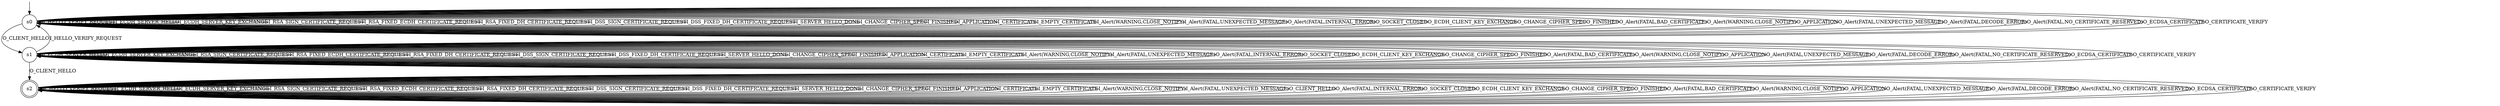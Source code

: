 digraph g {

	s0 [shape="circle" label="s0"];
	s1 [shape="circle" label="s1"];
	s2 [shape="doublecircle" label="s2"];
	s0 -> s0 [label="I_HELLO_VERIFY_REQUEST"];
	s0 -> s0 [label="I_ECDH_SERVER_HELLO"];
	s0 -> s0 [label="I_ECDH_SERVER_KEY_EXCHANGE"];
	s0 -> s0 [label="I_RSA_SIGN_CERTIFICATE_REQUEST"];
	s0 -> s0 [label="I_RSA_FIXED_ECDH_CERTIFICATE_REQUEST"];
	s0 -> s0 [label="I_RSA_FIXED_DH_CERTIFICATE_REQUEST"];
	s0 -> s0 [label="I_DSS_SIGN_CERTIFICATE_REQUEST"];
	s0 -> s0 [label="I_DSS_FIXED_DH_CERTIFICATE_REQUEST"];
	s0 -> s0 [label="I_SERVER_HELLO_DONE"];
	s0 -> s0 [label="I_CHANGE_CIPHER_SPEC"];
	s0 -> s0 [label="I_FINISHED"];
	s0 -> s0 [label="I_APPLICATION"];
	s0 -> s0 [label="I_CERTIFICATE"];
	s0 -> s0 [label="I_EMPTY_CERTIFICATE"];
	s0 -> s0 [label="I_Alert(WARNING,CLOSE_NOTIFY)"];
	s0 -> s0 [label="I_Alert(FATAL,UNEXPECTED_MESSAGE)"];
	s0 -> s1 [label="O_CLIENT_HELLO"];
	s0 -> s0 [label="O_Alert(FATAL,INTERNAL_ERROR)"];
	s0 -> s0 [label="O_SOCKET_CLOSED"];
	s0 -> s0 [label="O_ECDH_CLIENT_KEY_EXCHANGE"];
	s0 -> s0 [label="O_CHANGE_CIPHER_SPEC"];
	s0 -> s0 [label="O_FINISHED"];
	s0 -> s0 [label="O_Alert(FATAL,BAD_CERTIFICATE)"];
	s0 -> s0 [label="O_Alert(WARNING,CLOSE_NOTIFY)"];
	s0 -> s0 [label="O_APPLICATION"];
	s0 -> s0 [label="O_Alert(FATAL,UNEXPECTED_MESSAGE)"];
	s0 -> s0 [label="O_Alert(FATAL,DECODE_ERROR)"];
	s0 -> s0 [label="O_Alert(FATAL,NO_CERTIFICATE_RESERVED)"];
	s0 -> s0 [label="O_ECDSA_CERTIFICATE"];
	s0 -> s0 [label="O_CERTIFICATE_VERIFY"];
	s1 -> s0 [label="I_HELLO_VERIFY_REQUEST"];
	s1 -> s1 [label="I_ECDH_SERVER_HELLO"];
	s1 -> s1 [label="I_ECDH_SERVER_KEY_EXCHANGE"];
	s1 -> s1 [label="I_RSA_SIGN_CERTIFICATE_REQUEST"];
	s1 -> s1 [label="I_RSA_FIXED_ECDH_CERTIFICATE_REQUEST"];
	s1 -> s1 [label="I_RSA_FIXED_DH_CERTIFICATE_REQUEST"];
	s1 -> s1 [label="I_DSS_SIGN_CERTIFICATE_REQUEST"];
	s1 -> s1 [label="I_DSS_FIXED_DH_CERTIFICATE_REQUEST"];
	s1 -> s1 [label="I_SERVER_HELLO_DONE"];
	s1 -> s1 [label="I_CHANGE_CIPHER_SPEC"];
	s1 -> s1 [label="I_FINISHED"];
	s1 -> s1 [label="I_APPLICATION"];
	s1 -> s1 [label="I_CERTIFICATE"];
	s1 -> s1 [label="I_EMPTY_CERTIFICATE"];
	s1 -> s1 [label="I_Alert(WARNING,CLOSE_NOTIFY)"];
	s1 -> s1 [label="I_Alert(FATAL,UNEXPECTED_MESSAGE)"];
	s1 -> s2 [label="O_CLIENT_HELLO"];
	s1 -> s1 [label="O_Alert(FATAL,INTERNAL_ERROR)"];
	s1 -> s1 [label="O_SOCKET_CLOSED"];
	s1 -> s1 [label="O_ECDH_CLIENT_KEY_EXCHANGE"];
	s1 -> s1 [label="O_CHANGE_CIPHER_SPEC"];
	s1 -> s1 [label="O_FINISHED"];
	s1 -> s1 [label="O_Alert(FATAL,BAD_CERTIFICATE)"];
	s1 -> s1 [label="O_Alert(WARNING,CLOSE_NOTIFY)"];
	s1 -> s1 [label="O_APPLICATION"];
	s1 -> s1 [label="O_Alert(FATAL,UNEXPECTED_MESSAGE)"];
	s1 -> s1 [label="O_Alert(FATAL,DECODE_ERROR)"];
	s1 -> s1 [label="O_Alert(FATAL,NO_CERTIFICATE_RESERVED)"];
	s1 -> s1 [label="O_ECDSA_CERTIFICATE"];
	s1 -> s1 [label="O_CERTIFICATE_VERIFY"];
	s2 -> s2 [label="I_HELLO_VERIFY_REQUEST"];
	s2 -> s2 [label="I_ECDH_SERVER_HELLO"];
	s2 -> s2 [label="I_ECDH_SERVER_KEY_EXCHANGE"];
	s2 -> s2 [label="I_RSA_SIGN_CERTIFICATE_REQUEST"];
	s2 -> s2 [label="I_RSA_FIXED_ECDH_CERTIFICATE_REQUEST"];
	s2 -> s2 [label="I_RSA_FIXED_DH_CERTIFICATE_REQUEST"];
	s2 -> s2 [label="I_DSS_SIGN_CERTIFICATE_REQUEST"];
	s2 -> s2 [label="I_DSS_FIXED_DH_CERTIFICATE_REQUEST"];
	s2 -> s2 [label="I_SERVER_HELLO_DONE"];
	s2 -> s2 [label="I_CHANGE_CIPHER_SPEC"];
	s2 -> s2 [label="I_FINISHED"];
	s2 -> s2 [label="I_APPLICATION"];
	s2 -> s2 [label="I_CERTIFICATE"];
	s2 -> s2 [label="I_EMPTY_CERTIFICATE"];
	s2 -> s2 [label="I_Alert(WARNING,CLOSE_NOTIFY)"];
	s2 -> s2 [label="I_Alert(FATAL,UNEXPECTED_MESSAGE)"];
	s2 -> s2 [label="O_CLIENT_HELLO"];
	s2 -> s2 [label="O_Alert(FATAL,INTERNAL_ERROR)"];
	s2 -> s2 [label="O_SOCKET_CLOSED"];
	s2 -> s2 [label="O_ECDH_CLIENT_KEY_EXCHANGE"];
	s2 -> s2 [label="O_CHANGE_CIPHER_SPEC"];
	s2 -> s2 [label="O_FINISHED"];
	s2 -> s2 [label="O_Alert(FATAL,BAD_CERTIFICATE)"];
	s2 -> s2 [label="O_Alert(WARNING,CLOSE_NOTIFY)"];
	s2 -> s2 [label="O_APPLICATION"];
	s2 -> s2 [label="O_Alert(FATAL,UNEXPECTED_MESSAGE)"];
	s2 -> s2 [label="O_Alert(FATAL,DECODE_ERROR)"];
	s2 -> s2 [label="O_Alert(FATAL,NO_CERTIFICATE_RESERVED)"];
	s2 -> s2 [label="O_ECDSA_CERTIFICATE"];
	s2 -> s2 [label="O_CERTIFICATE_VERIFY"];

__start0 [label="" shape="none" width="0" height="0"];
__start0 -> s0;

}
